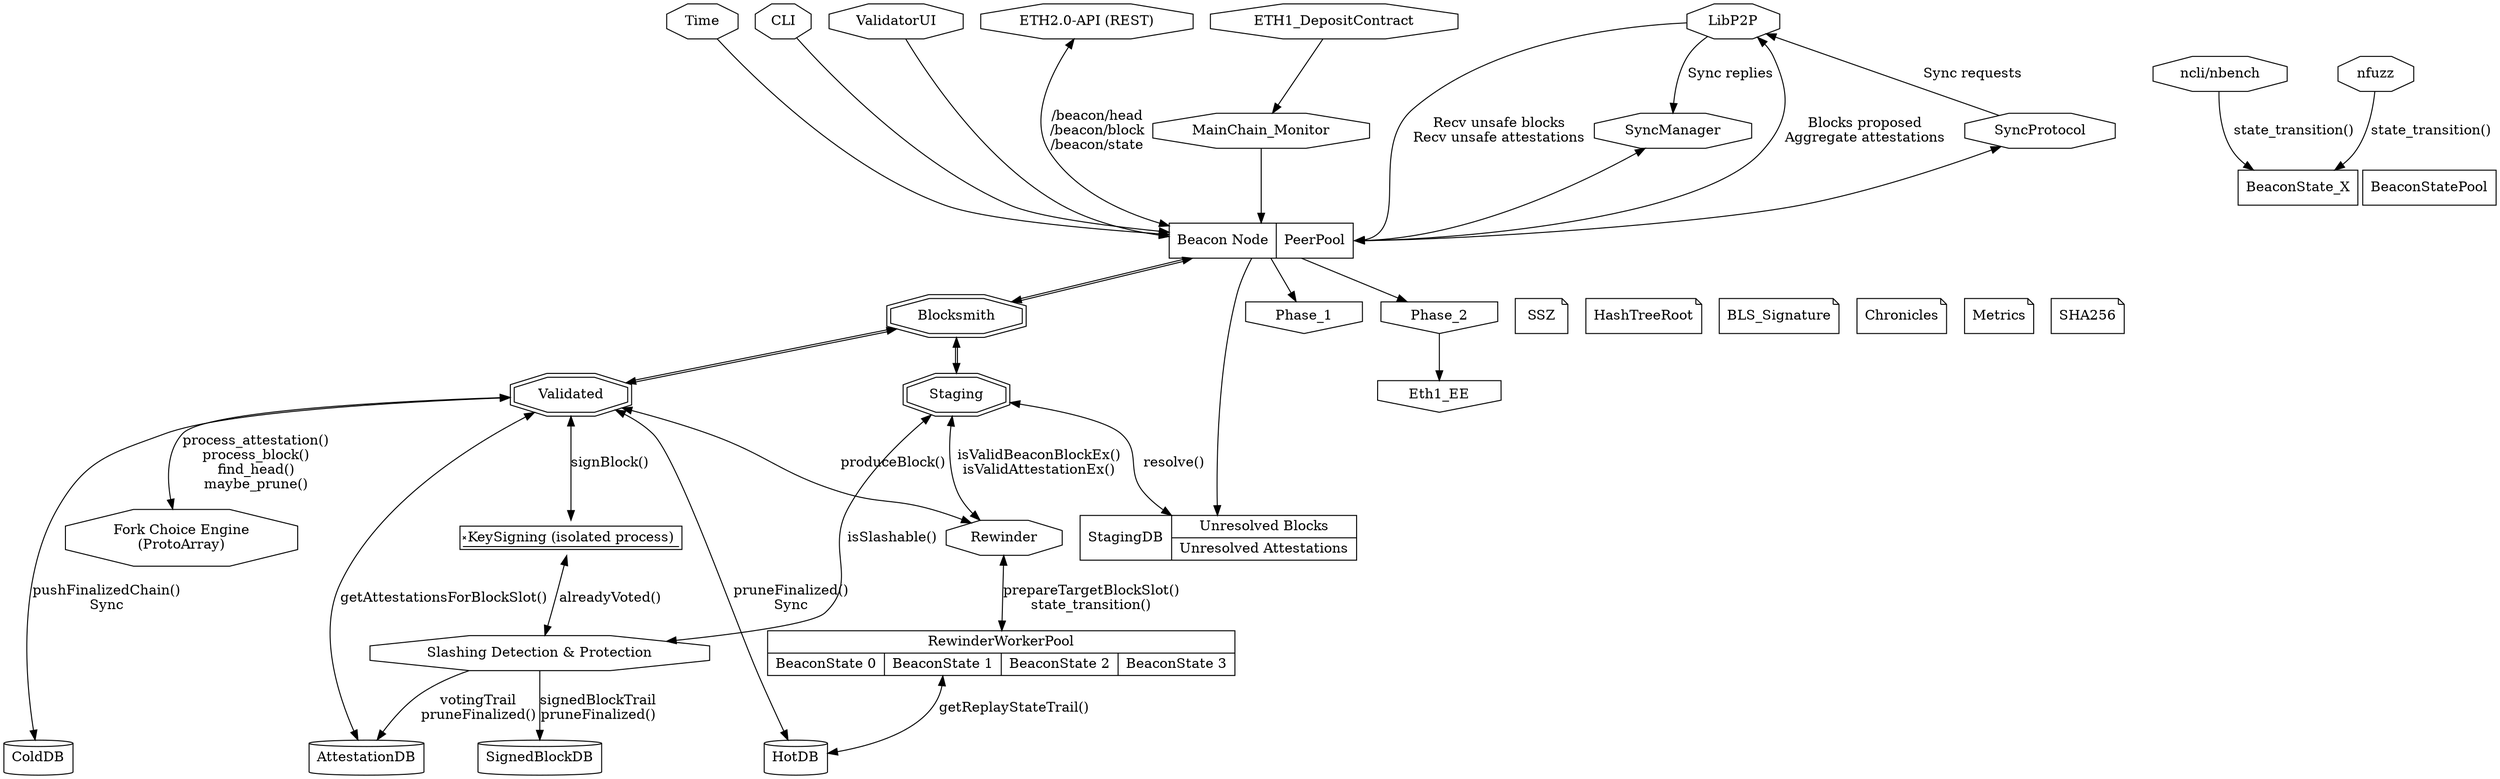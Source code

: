 digraph architecture{
  node [shape = signature]; KeySigning [label="KeySigning (isolated process)"];
  node [shape = octagon]; SyncManager SyncProtocol MainChain_Monitor Time CLI ValidatorUI Slashing LibP2P ETH2_API ncli nfuzz Rewinder ForkChoice;
  ETH2_API [label="ETH2.0-API (REST)"];
  Slashing [label="Slashing Detection & Protection"];
  ForkChoice [label="Fork Choice Engine\n(ProtoArray)"];
  {rank = source; ETH1_DepositContract LibP2P ETH2_API CLI Time ValidatorUI;}

  node [shape = record] BeaconNode;
  BeaconNode [label="<nbc>Beacon Node | <PeerPool>PeerPool"]

  ncli [label="ncli/nbench"];
  {rank = same; ncli; nfuzz;}

  node [shape = doubleoctagon]; Blocksmith Staging Validated;
  node [shape = invhouse]; Phase_1 Phase_2 Eth1_EE;
  node [shape = note] SSZ HashTreeRoot BLS_Signature Chronicles Metrics SHA256
  {rank = same; Blocksmith Phase_1 Phase_2 SSZ HashTreeRoot BLS_Signature Chronicles Metrics SHA256;}

  BeaconNode -> Phase_1
  BeaconNode -> Phase_2
  Phase_2 -> Eth1_EE

  node [shape = record]; StagingDB;
  StagingDB [label="StagingDB | {Unresolved Blocks | Unresolved Attestations}"];

  node [shape = record]; RewinderWorkerPool;
  node [shape = box]; BeaconState_X;

  RewinderWorkerPool [label="{RewinderWorkerPool | {<bs0>BeaconState 0|<bs1>BeaconState 1|<bs2>BeaconState 2|<bs3>BeaconState 3}}"];
  {rank = same; BeaconStatePool BeaconState_X;}

  node [shape = cylinder]; AttestationDB HotDB ColdDB;
  {rank = sink; AttestationDB SignedBlockDB HotDB ColdDB;}

  {rank = same; MainChain_Monitor SyncManager SyncProtocol;}
  ETH1_DepositContract -> MainChain_Monitor
  MainChain_Monitor -> BeaconNode

  SyncManager -> BeaconNode:PeerPool [dir=both]
  SyncProtocol -> BeaconNode:PeerPool [dir=both]

  CLI -> BeaconNode
  ValidatorUI -> BeaconNode
  Time -> BeaconNode
  BeaconNode -> Blocksmith [dir=both color="black:black"]
  BeaconNode -> StagingDB
  Blocksmith -> Staging [dir=both color="black:black"]
  Blocksmith -> Validated [dir=both color="black:black"]
  Staging -> StagingDB [dir=both label="resolve()"]

  ncli -> BeaconState_X [label="state_transition()"]
  nfuzz -> BeaconState_X [label="state_transition()"]

  SyncProtocol -> LibP2P [label="Sync requests"]
  LibP2P -> SyncManager [label="Sync replies"]

  LibP2P -> BeaconNode:PeerPool [label="Recv unsafe blocks\nRecv unsafe attestations"]
  BeaconNode:PeerPool -> LibP2P [label="Blocks proposed\nAggregate attestations"]
  ETH2_API -> BeaconNode [dir="both", label="/beacon/head\n/beacon/block\n/beacon/state"]

  Validated -> ForkChoice [dir="both", label="process_attestation()\nprocess_block()\nfind_head()\nmaybe_prune()"]

  Staging -> Slashing [dir="both", label="isSlashable()"]
  Validated -> KeySigning [dir="both", label="signBlock()"]
  KeySigning -> Slashing [dir="both", label="alreadyVoted()"]
  Slashing -> AttestationDB [label="votingTrail\npruneFinalized()"]
  Slashing -> SignedBlockDB [label="signedBlockTrail\npruneFinalized()"]
  Validated -> AttestationDB [dir="both", label="getAttestationsForBlockSlot()"]

  Validated -> HotDB [dir="both", label="pruneFinalized()\nSync"]

  Rewinder -> RewinderWorkerPool [dir="both", label="prepareTargetBlockSlot()\nstate_transition()"]
  RewinderWorkerPool:bs1 -> HotDB [dir="both", label="getReplayStateTrail()"]

  Staging -> Rewinder [dir="both", label="isValidBeaconBlockEx()\nisValidAttestationEx()"]
  Validated -> Rewinder [dir="both", label="produceBlock()"]


  Validated -> ColdDB [dir="both", label="pushFinalizedChain()\nSync"]
}
